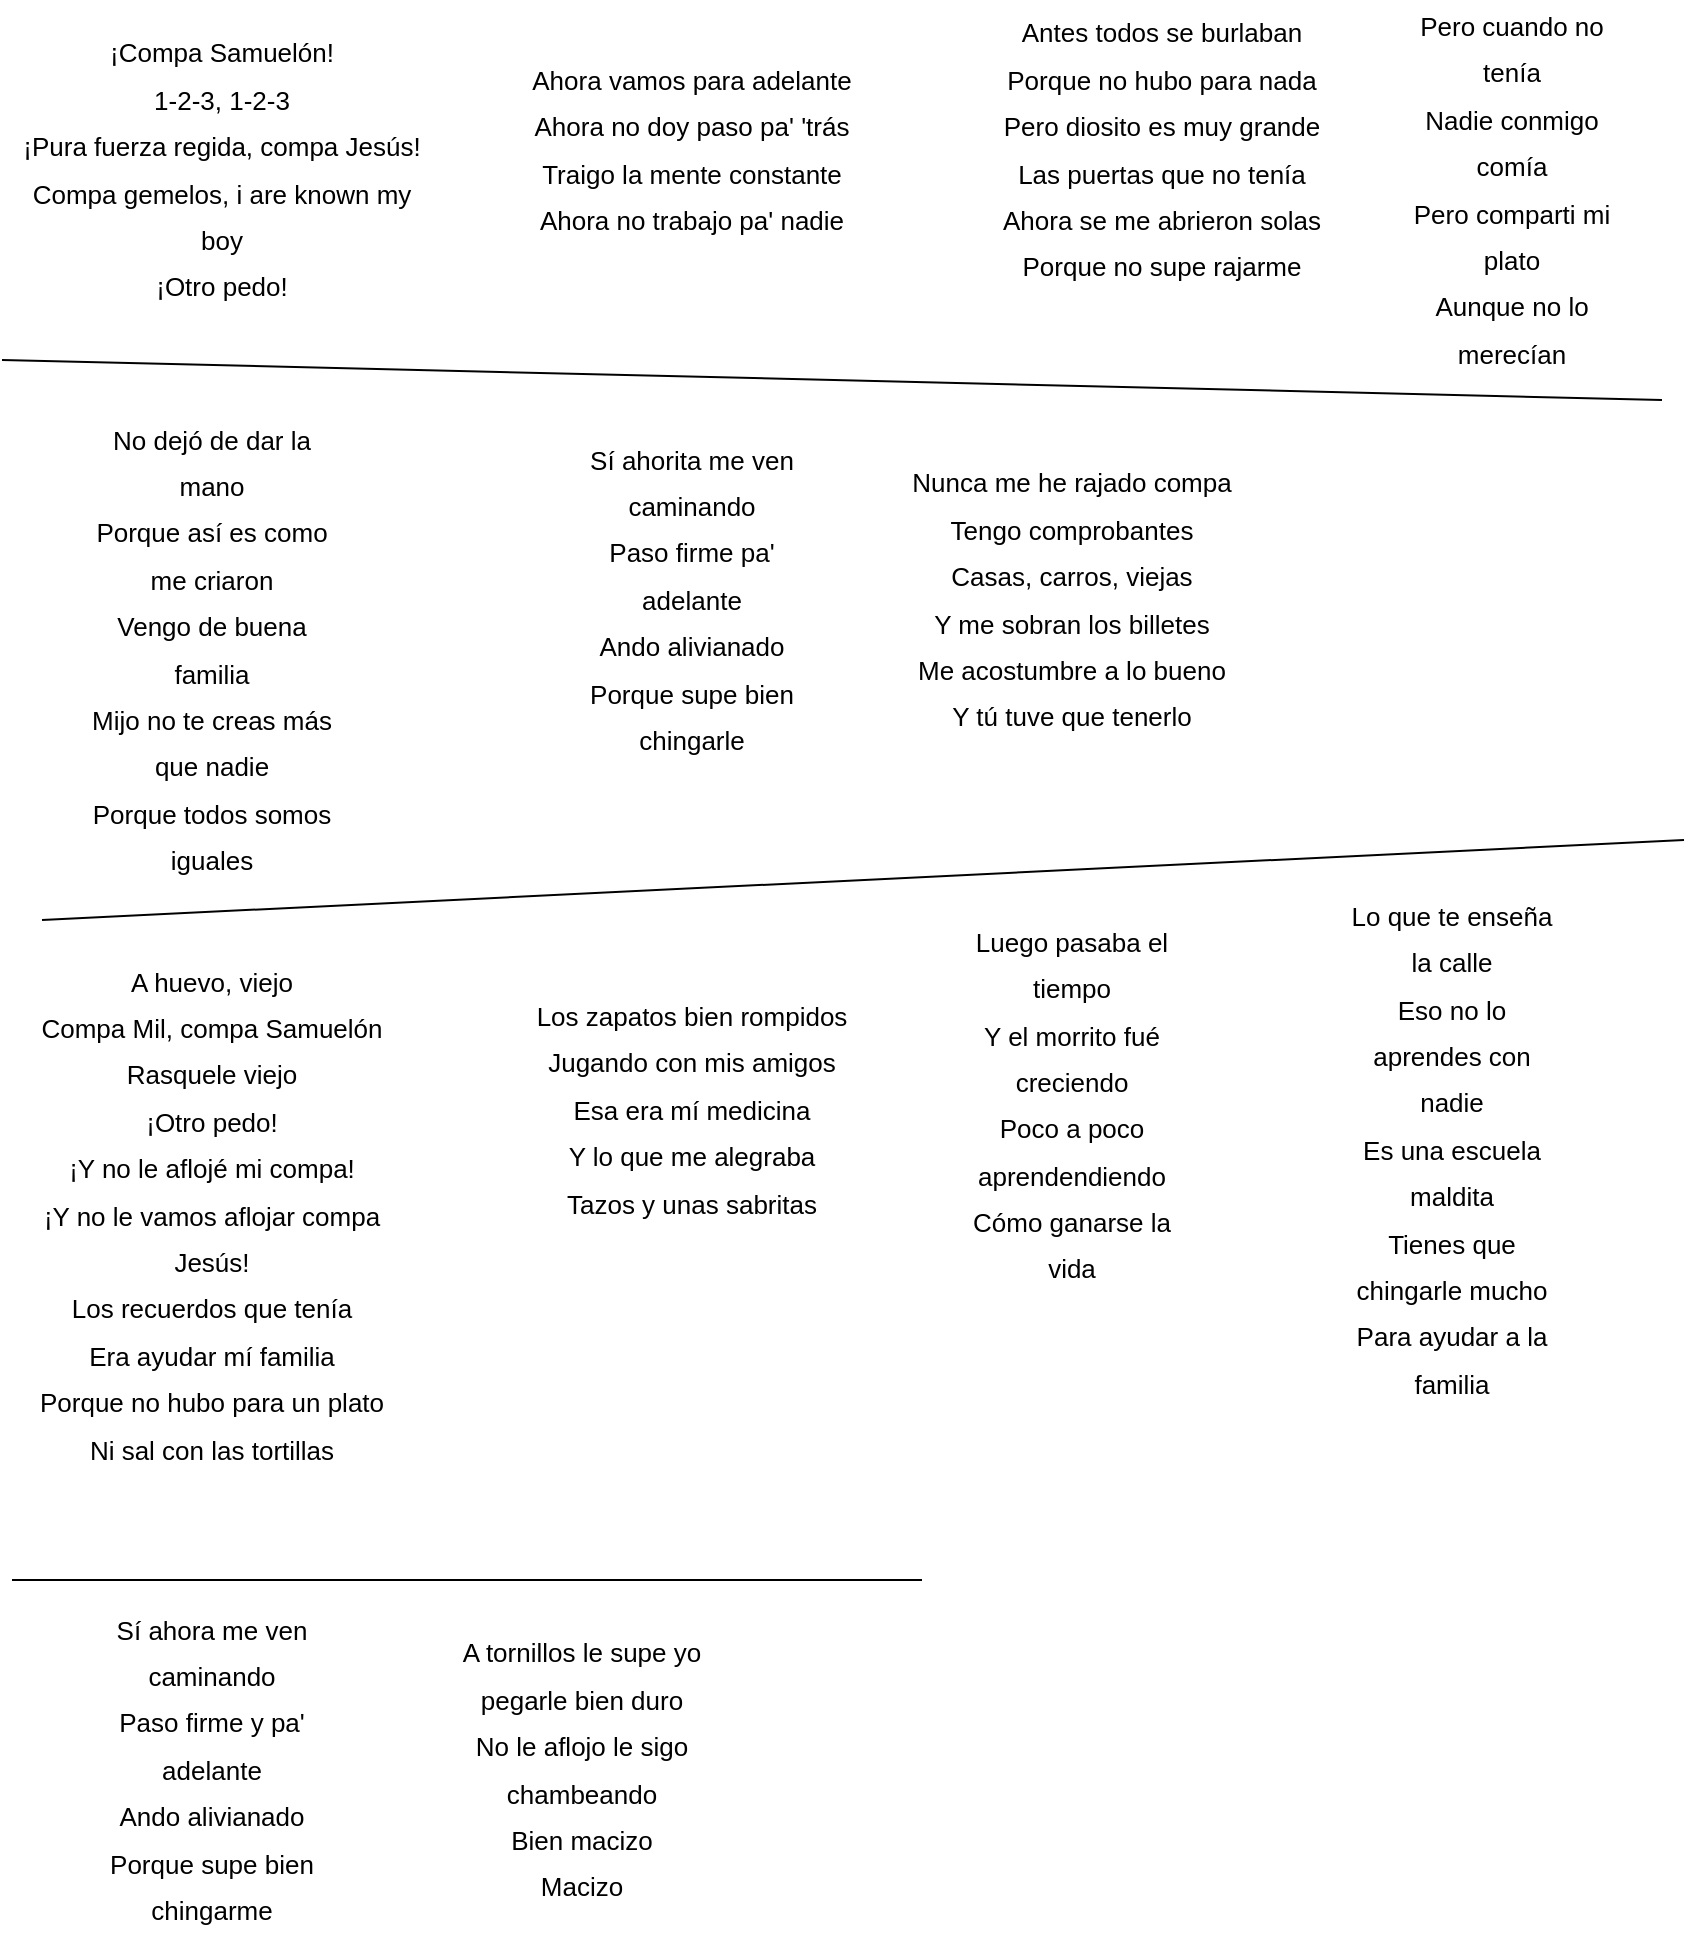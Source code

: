 <mxfile version="20.0.1" type="github">
  <diagram id="I2rP_LmeuCBiBPERJ0c1" name="Page-1">
    <mxGraphModel dx="754" dy="1581" grid="1" gridSize="10" guides="1" tooltips="1" connect="1" arrows="1" fold="1" page="1" pageScale="1" pageWidth="850" pageHeight="1100" math="0" shadow="0">
      <root>
        <mxCell id="0" />
        <mxCell id="1" parent="0" />
        <mxCell id="vRk48V976HWC19-EjkwC-1" value="&lt;p id=&quot;docs-internal-guid-84f52199-7fff-3bef-a2f3-da9d66dffe4d&quot; style=&quot;line-height: 1.8; margin-top: 0pt; margin-bottom: 0pt; font-size: 13px;&quot; dir=&quot;ltr&quot;&gt;&lt;span style=&quot;font-size: 13px; font-family: Arial; color: rgb(0, 0, 0); background-color: transparent; font-weight: 400; font-style: normal; font-variant: normal; text-decoration: none; vertical-align: baseline;&quot;&gt;¡Compa Samuelón!&lt;/span&gt;&lt;/p&gt;&lt;p style=&quot;line-height: 1.8; margin-top: 0pt; margin-bottom: 0pt; font-size: 13px;&quot; dir=&quot;ltr&quot;&gt;&lt;span style=&quot;font-size: 13px; font-family: Arial; color: rgb(0, 0, 0); background-color: transparent; font-weight: 400; font-style: normal; font-variant: normal; text-decoration: none; vertical-align: baseline;&quot;&gt;1-2-3, 1-2-3&lt;/span&gt;&lt;/p&gt;&lt;p style=&quot;line-height: 1.8; margin-top: 0pt; margin-bottom: 0pt; font-size: 13px;&quot; dir=&quot;ltr&quot;&gt;&lt;span style=&quot;font-size: 13px; font-family: Arial; color: rgb(0, 0, 0); background-color: transparent; font-weight: 400; font-style: normal; font-variant: normal; text-decoration: none; vertical-align: baseline;&quot;&gt;¡Pura fuerza regida, compa Jesús!&lt;/span&gt;&lt;/p&gt;&lt;p style=&quot;line-height: 1.8; margin-top: 0pt; margin-bottom: 0pt; font-size: 13px;&quot; dir=&quot;ltr&quot;&gt;&lt;span style=&quot;font-size: 13px; font-family: Arial; color: rgb(0, 0, 0); background-color: transparent; font-weight: 400; font-style: normal; font-variant: normal; text-decoration: none; vertical-align: baseline;&quot;&gt;Compa gemelos, i are known my boy&lt;/span&gt;&lt;/p&gt;&lt;p style=&quot;line-height: 1.8; margin-top: 0pt; margin-bottom: 0pt; font-size: 13px;&quot; dir=&quot;ltr&quot;&gt;&lt;span style=&quot;font-size: 13px; font-family: Arial; color: rgb(0, 0, 0); background-color: transparent; font-weight: 400; font-style: normal; font-variant: normal; text-decoration: none; vertical-align: baseline;&quot;&gt;¡Otro pedo!&lt;/span&gt;&lt;/p&gt;" style="text;html=1;strokeColor=none;fillColor=none;align=center;verticalAlign=middle;whiteSpace=wrap;rounded=0;fontSize=13;" vertex="1" parent="1">
          <mxGeometry x="5" y="-670" width="210" height="110" as="geometry" />
        </mxCell>
        <mxCell id="vRk48V976HWC19-EjkwC-2" value="&lt;p style=&quot;line-height: 1.8; margin-top: 0pt; margin-bottom: 0pt; font-size: 13px;&quot; dir=&quot;ltr&quot;&gt;&lt;font style=&quot;font-size: 13px;&quot;&gt;&lt;span style=&quot;font-size: 13px; font-family: Arial; color: rgb(0, 0, 0); background-color: transparent; font-weight: 400; font-style: normal; font-variant: normal; text-decoration: none; vertical-align: baseline;&quot;&gt;Ahora vamos para adelante&lt;/span&gt;&lt;/font&gt;&lt;/p&gt;&lt;p style=&quot;line-height: 1.8; margin-top: 0pt; margin-bottom: 0pt; font-size: 13px;&quot; dir=&quot;ltr&quot;&gt;&lt;font style=&quot;font-size: 13px;&quot;&gt;&lt;span style=&quot;font-size: 13px; font-family: Arial; color: rgb(0, 0, 0); background-color: transparent; font-weight: 400; font-style: normal; font-variant: normal; text-decoration: none; vertical-align: baseline;&quot;&gt;Ahora no doy paso pa&#39; &#39;trás&lt;/span&gt;&lt;/font&gt;&lt;/p&gt;&lt;p style=&quot;line-height: 1.8; margin-top: 0pt; margin-bottom: 0pt; font-size: 13px;&quot; dir=&quot;ltr&quot;&gt;&lt;font style=&quot;font-size: 13px;&quot;&gt;&lt;span style=&quot;font-size: 13px; font-family: Arial; color: rgb(0, 0, 0); background-color: transparent; font-weight: 400; font-style: normal; font-variant: normal; text-decoration: none; vertical-align: baseline;&quot;&gt;Traigo la mente constante&lt;/span&gt;&lt;/font&gt;&lt;/p&gt;&lt;p style=&quot;line-height: 1.8; margin-top: 0pt; margin-bottom: 0pt; font-size: 13px;&quot; dir=&quot;ltr&quot;&gt;&lt;font style=&quot;font-size: 13px;&quot;&gt;&lt;span style=&quot;font-size: 13px; font-family: Arial; color: rgb(0, 0, 0); background-color: transparent; font-weight: 400; font-style: normal; font-variant: normal; text-decoration: none; vertical-align: baseline;&quot;&gt;Ahora no trabajo pa&#39; nadie&lt;/span&gt;&lt;/font&gt;&lt;/p&gt;" style="text;html=1;strokeColor=none;fillColor=none;align=center;verticalAlign=middle;whiteSpace=wrap;rounded=0;fontSize=13;" vertex="1" parent="1">
          <mxGeometry x="240" y="-700" width="210" height="150" as="geometry" />
        </mxCell>
        <mxCell id="vRk48V976HWC19-EjkwC-3" value="&lt;p style=&quot;line-height: 1.8; margin-top: 0pt; margin-bottom: 0pt; font-size: 13px;&quot; dir=&quot;ltr&quot;&gt;&lt;span style=&quot;font-size: 13px; font-family: Arial; color: rgb(0, 0, 0); background-color: transparent; font-weight: 400; font-style: normal; font-variant: normal; text-decoration: none; vertical-align: baseline;&quot;&gt;Antes todos se burlaban&lt;/span&gt;&lt;/p&gt;&lt;p style=&quot;line-height: 1.8; margin-top: 0pt; margin-bottom: 0pt; font-size: 13px;&quot; dir=&quot;ltr&quot;&gt;&lt;span style=&quot;font-size: 13px; font-family: Arial; color: rgb(0, 0, 0); background-color: transparent; font-weight: 400; font-style: normal; font-variant: normal; text-decoration: none; vertical-align: baseline;&quot;&gt;Porque no hubo para nada&lt;/span&gt;&lt;/p&gt;&lt;p style=&quot;line-height: 1.8; margin-top: 0pt; margin-bottom: 0pt; font-size: 13px;&quot; dir=&quot;ltr&quot;&gt;&lt;span style=&quot;font-size: 13px; font-family: Arial; color: rgb(0, 0, 0); background-color: transparent; font-weight: 400; font-style: normal; font-variant: normal; text-decoration: none; vertical-align: baseline;&quot;&gt;Pero diosito es muy grande&lt;/span&gt;&lt;/p&gt;&lt;p style=&quot;line-height: 1.8; margin-top: 0pt; margin-bottom: 0pt; font-size: 13px;&quot; dir=&quot;ltr&quot;&gt;&lt;span style=&quot;font-size: 13px; font-family: Arial; color: rgb(0, 0, 0); background-color: transparent; font-weight: 400; font-style: normal; font-variant: normal; text-decoration: none; vertical-align: baseline;&quot;&gt;Las puertas que no tenía&lt;/span&gt;&lt;/p&gt;&lt;p style=&quot;line-height: 1.8; margin-top: 0pt; margin-bottom: 0pt; font-size: 13px;&quot; dir=&quot;ltr&quot;&gt;&lt;span style=&quot;font-size: 13px; font-family: Arial; color: rgb(0, 0, 0); background-color: transparent; font-weight: 400; font-style: normal; font-variant: normal; text-decoration: none; vertical-align: baseline;&quot;&gt;Ahora se me abrieron solas&lt;/span&gt;&lt;/p&gt;&lt;p style=&quot;line-height: 1.8; margin-top: 0pt; margin-bottom: 0pt; font-size: 13px;&quot; dir=&quot;ltr&quot;&gt;&lt;span style=&quot;font-size: 13px; font-family: Arial; color: rgb(0, 0, 0); background-color: transparent; font-weight: 400; font-style: normal; font-variant: normal; text-decoration: none; vertical-align: baseline;&quot;&gt;Porque no supe rajarme&lt;/span&gt;&lt;/p&gt;" style="text;html=1;strokeColor=none;fillColor=none;align=center;verticalAlign=middle;whiteSpace=wrap;rounded=0;fontSize=13;" vertex="1" parent="1">
          <mxGeometry x="480" y="-700" width="200" height="150" as="geometry" />
        </mxCell>
        <mxCell id="vRk48V976HWC19-EjkwC-4" value="&lt;p style=&quot;line-height: 1.8; margin-top: 0pt; margin-bottom: 0pt; font-size: 13px;&quot; dir=&quot;ltr&quot;&gt;&lt;span style=&quot;font-size: 13px; font-family: Arial; color: rgb(0, 0, 0); background-color: transparent; font-weight: 400; font-style: normal; font-variant: normal; text-decoration: none; vertical-align: baseline;&quot;&gt;Pero cuando no tenía&lt;/span&gt;&lt;/p&gt;&lt;p style=&quot;line-height: 1.8; margin-top: 0pt; margin-bottom: 0pt; font-size: 13px;&quot; dir=&quot;ltr&quot;&gt;&lt;span style=&quot;font-size: 13px; font-family: Arial; color: rgb(0, 0, 0); background-color: transparent; font-weight: 400; font-style: normal; font-variant: normal; text-decoration: none; vertical-align: baseline;&quot;&gt;Nadie conmigo comía&lt;/span&gt;&lt;/p&gt;&lt;p style=&quot;line-height: 1.8; margin-top: 0pt; margin-bottom: 0pt; font-size: 13px;&quot; dir=&quot;ltr&quot;&gt;&lt;span style=&quot;font-size: 13px; font-family: Arial; color: rgb(0, 0, 0); background-color: transparent; font-weight: 400; font-style: normal; font-variant: normal; text-decoration: none; vertical-align: baseline;&quot;&gt;Pero comparti mi plato&lt;/span&gt;&lt;/p&gt;&lt;p style=&quot;line-height: 1.8; margin-top: 0pt; margin-bottom: 0pt; font-size: 13px;&quot; dir=&quot;ltr&quot;&gt;&lt;span style=&quot;font-size: 13px; font-family: Arial; color: rgb(0, 0, 0); background-color: transparent; font-weight: 400; font-style: normal; font-variant: normal; text-decoration: none; vertical-align: baseline;&quot;&gt;Aunque no lo merecían&lt;/span&gt;&lt;/p&gt;" style="text;html=1;strokeColor=none;fillColor=none;align=center;verticalAlign=middle;whiteSpace=wrap;rounded=0;fontSize=13;" vertex="1" parent="1">
          <mxGeometry x="700" y="-650" width="110" height="90" as="geometry" />
        </mxCell>
        <mxCell id="vRk48V976HWC19-EjkwC-5" value="&lt;p style=&quot;line-height: 1.8; margin-top: 0pt; margin-bottom: 0pt; font-size: 13px;&quot; dir=&quot;ltr&quot;&gt;&lt;span style=&quot;font-size: 13px; font-family: Arial; color: rgb(0, 0, 0); background-color: transparent; font-weight: 400; font-style: normal; font-variant: normal; text-decoration: none; vertical-align: baseline;&quot;&gt;No dejó de dar la mano&lt;/span&gt;&lt;/p&gt;&lt;p style=&quot;line-height: 1.8; margin-top: 0pt; margin-bottom: 0pt; font-size: 13px;&quot; dir=&quot;ltr&quot;&gt;&lt;span style=&quot;font-size: 13px; font-family: Arial; color: rgb(0, 0, 0); background-color: transparent; font-weight: 400; font-style: normal; font-variant: normal; text-decoration: none; vertical-align: baseline;&quot;&gt;Porque así es como me criaron&lt;/span&gt;&lt;/p&gt;&lt;p style=&quot;line-height: 1.8; margin-top: 0pt; margin-bottom: 0pt; font-size: 13px;&quot; dir=&quot;ltr&quot;&gt;&lt;span style=&quot;font-size: 13px; font-family: Arial; color: rgb(0, 0, 0); background-color: transparent; font-weight: 400; font-style: normal; font-variant: normal; text-decoration: none; vertical-align: baseline;&quot;&gt;Vengo de buena familia&lt;/span&gt;&lt;/p&gt;&lt;p style=&quot;line-height: 1.8; margin-top: 0pt; margin-bottom: 0pt; font-size: 13px;&quot; dir=&quot;ltr&quot;&gt;&lt;span style=&quot;font-size: 13px; font-family: Arial; color: rgb(0, 0, 0); background-color: transparent; font-weight: 400; font-style: normal; font-variant: normal; text-decoration: none; vertical-align: baseline;&quot;&gt;Mijo no te creas más que nadie&lt;/span&gt;&lt;/p&gt;&lt;p style=&quot;line-height: 1.8; margin-top: 0pt; margin-bottom: 0pt; font-size: 13px;&quot; dir=&quot;ltr&quot;&gt;&lt;span style=&quot;font-size: 13px; font-family: Arial; color: rgb(0, 0, 0); background-color: transparent; font-weight: 400; font-style: normal; font-variant: normal; text-decoration: none; vertical-align: baseline;&quot;&gt;Porque todos somos iguales&lt;/span&gt;&lt;/p&gt;" style="text;html=1;strokeColor=none;fillColor=none;align=center;verticalAlign=middle;whiteSpace=wrap;rounded=0;fontSize=13;" vertex="1" parent="1">
          <mxGeometry x="40" y="-450" width="130" height="150" as="geometry" />
        </mxCell>
        <mxCell id="vRk48V976HWC19-EjkwC-6" value="&lt;p style=&quot;line-height: 1.8; margin-top: 0pt; margin-bottom: 0pt; font-size: 13px;&quot; dir=&quot;ltr&quot;&gt;&lt;span style=&quot;font-size: 13px; font-family: Arial; color: rgb(0, 0, 0); background-color: transparent; font-weight: 400; font-style: normal; font-variant: normal; text-decoration: none; vertical-align: baseline;&quot;&gt;Nunca me he rajado compa&lt;/span&gt;&lt;/p&gt;&lt;p style=&quot;line-height: 1.8; margin-top: 0pt; margin-bottom: 0pt; font-size: 13px;&quot; dir=&quot;ltr&quot;&gt;&lt;span style=&quot;font-size: 13px; font-family: Arial; color: rgb(0, 0, 0); background-color: transparent; font-weight: 400; font-style: normal; font-variant: normal; text-decoration: none; vertical-align: baseline;&quot;&gt;Tengo comprobantes&lt;/span&gt;&lt;/p&gt;&lt;p style=&quot;line-height: 1.8; margin-top: 0pt; margin-bottom: 0pt; font-size: 13px;&quot; dir=&quot;ltr&quot;&gt;&lt;span style=&quot;font-size: 13px; font-family: Arial; color: rgb(0, 0, 0); background-color: transparent; font-weight: 400; font-style: normal; font-variant: normal; text-decoration: none; vertical-align: baseline;&quot;&gt;Casas, carros, viejas&lt;/span&gt;&lt;/p&gt;&lt;p style=&quot;line-height: 1.8; margin-top: 0pt; margin-bottom: 0pt; font-size: 13px;&quot; dir=&quot;ltr&quot;&gt;&lt;span style=&quot;font-size: 13px; font-family: Arial; color: rgb(0, 0, 0); background-color: transparent; font-weight: 400; font-style: normal; font-variant: normal; text-decoration: none; vertical-align: baseline;&quot;&gt;Y me sobran los billetes&lt;/span&gt;&lt;/p&gt;&lt;p style=&quot;line-height: 1.8; margin-top: 0pt; margin-bottom: 0pt; font-size: 13px;&quot; dir=&quot;ltr&quot;&gt;&lt;span style=&quot;font-size: 13px; font-family: Arial; color: rgb(0, 0, 0); background-color: transparent; font-weight: 400; font-style: normal; font-variant: normal; text-decoration: none; vertical-align: baseline;&quot;&gt;Me acostumbre a lo bueno&lt;/span&gt;&lt;/p&gt;&lt;p style=&quot;line-height: 1.8; margin-top: 0pt; margin-bottom: 0pt; font-size: 13px;&quot; dir=&quot;ltr&quot;&gt;&lt;span style=&quot;font-size: 13px; font-family: Arial; color: rgb(0, 0, 0); background-color: transparent; font-weight: 400; font-style: normal; font-variant: normal; text-decoration: none; vertical-align: baseline;&quot;&gt;Y tú tuve que tenerlo&lt;/span&gt;&lt;/p&gt;" style="text;html=1;strokeColor=none;fillColor=none;align=center;verticalAlign=middle;whiteSpace=wrap;rounded=0;fontSize=13;" vertex="1" parent="1">
          <mxGeometry x="450" y="-490" width="170" height="180" as="geometry" />
        </mxCell>
        <mxCell id="vRk48V976HWC19-EjkwC-7" value="&lt;p style=&quot;line-height: 1.8; margin-top: 0pt; margin-bottom: 0pt; font-size: 13px;&quot; dir=&quot;ltr&quot;&gt;&lt;span style=&quot;font-size: 13px; font-family: Arial; color: rgb(0, 0, 0); background-color: transparent; font-weight: 400; font-style: normal; font-variant: normal; text-decoration: none; vertical-align: baseline;&quot;&gt;Sí ahorita me ven caminando&lt;/span&gt;&lt;/p&gt;&lt;p style=&quot;line-height: 1.8; margin-top: 0pt; margin-bottom: 0pt; font-size: 13px;&quot; dir=&quot;ltr&quot;&gt;&lt;span style=&quot;font-size: 13px; font-family: Arial; color: rgb(0, 0, 0); background-color: transparent; font-weight: 400; font-style: normal; font-variant: normal; text-decoration: none; vertical-align: baseline;&quot;&gt;Paso firme pa&#39; adelante&lt;/span&gt;&lt;/p&gt;&lt;p style=&quot;line-height: 1.8; margin-top: 0pt; margin-bottom: 0pt; font-size: 13px;&quot; dir=&quot;ltr&quot;&gt;&lt;span style=&quot;font-size: 13px; font-family: Arial; color: rgb(0, 0, 0); background-color: transparent; font-weight: 400; font-style: normal; font-variant: normal; text-decoration: none; vertical-align: baseline;&quot;&gt;Ando alivianado&lt;/span&gt;&lt;/p&gt;&lt;p style=&quot;line-height: 1.8; margin-top: 0pt; margin-bottom: 0pt; font-size: 13px;&quot; dir=&quot;ltr&quot;&gt;&lt;span style=&quot;font-size: 13px; font-family: Arial; color: rgb(0, 0, 0); background-color: transparent; font-weight: 400; font-style: normal; font-variant: normal; text-decoration: none; vertical-align: baseline;&quot;&gt;Porque supe bien chingarle&lt;/span&gt;&lt;/p&gt;" style="text;html=1;strokeColor=none;fillColor=none;align=center;verticalAlign=middle;whiteSpace=wrap;rounded=0;fontSize=13;" vertex="1" parent="1">
          <mxGeometry x="280" y="-470" width="130" height="140" as="geometry" />
        </mxCell>
        <mxCell id="vRk48V976HWC19-EjkwC-8" value="&lt;br style=&quot;font-size: 13px;&quot;&gt;&lt;p style=&quot;line-height: 1.8; margin-top: 0pt; margin-bottom: 0pt; font-size: 13px;&quot; dir=&quot;ltr&quot;&gt;&lt;span style=&quot;font-size: 13px; font-family: Arial; color: rgb(0, 0, 0); background-color: transparent; font-weight: 400; font-style: normal; font-variant: normal; text-decoration: none; vertical-align: baseline;&quot;&gt;A huevo, viejo&lt;/span&gt;&lt;/p&gt;&lt;p style=&quot;line-height: 1.8; margin-top: 0pt; margin-bottom: 0pt; font-size: 13px;&quot; dir=&quot;ltr&quot;&gt;&lt;span style=&quot;font-size: 13px; font-family: Arial; color: rgb(0, 0, 0); background-color: transparent; font-weight: 400; font-style: normal; font-variant: normal; text-decoration: none; vertical-align: baseline;&quot;&gt;Compa Mil, compa Samuelón&lt;/span&gt;&lt;/p&gt;&lt;p style=&quot;line-height: 1.8; margin-top: 0pt; margin-bottom: 0pt; font-size: 13px;&quot; dir=&quot;ltr&quot;&gt;&lt;span style=&quot;font-size: 13px; font-family: Arial; color: rgb(0, 0, 0); background-color: transparent; font-weight: 400; font-style: normal; font-variant: normal; text-decoration: none; vertical-align: baseline;&quot;&gt;Rasquele viejo&lt;/span&gt;&lt;/p&gt;&lt;p style=&quot;line-height: 1.8; margin-top: 0pt; margin-bottom: 0pt; font-size: 13px;&quot; dir=&quot;ltr&quot;&gt;&lt;span style=&quot;font-size: 13px; font-family: Arial; color: rgb(0, 0, 0); background-color: transparent; font-weight: 400; font-style: normal; font-variant: normal; text-decoration: none; vertical-align: baseline;&quot;&gt;¡Otro pedo!&lt;/span&gt;&lt;/p&gt;&lt;p style=&quot;line-height: 1.8; margin-top: 0pt; margin-bottom: 0pt; font-size: 13px;&quot; dir=&quot;ltr&quot;&gt;&lt;span style=&quot;font-size: 13px; font-family: Arial; color: rgb(0, 0, 0); background-color: transparent; font-weight: 400; font-style: normal; font-variant: normal; text-decoration: none; vertical-align: baseline;&quot;&gt;¡Y no le aflojé mi compa!&lt;/span&gt;&lt;/p&gt;&lt;p style=&quot;line-height: 1.8; margin-top: 0pt; margin-bottom: 0pt; font-size: 13px;&quot; dir=&quot;ltr&quot;&gt;&lt;span style=&quot;font-size: 13px; font-family: Arial; color: rgb(0, 0, 0); background-color: transparent; font-weight: 400; font-style: normal; font-variant: normal; text-decoration: none; vertical-align: baseline;&quot;&gt;¡Y no le vamos aflojar compa Jesús!&lt;/span&gt;&lt;/p&gt;&lt;p style=&quot;line-height: 1.8; margin-top: 0pt; margin-bottom: 0pt; font-size: 13px;&quot; dir=&quot;ltr&quot;&gt;&lt;span style=&quot;font-size: 13px; font-family: Arial; color: rgb(0, 0, 0); background-color: transparent; font-weight: 400; font-style: normal; font-variant: normal; text-decoration: none; vertical-align: baseline;&quot;&gt;Los recuerdos que tenía&lt;/span&gt;&lt;/p&gt;&lt;p style=&quot;line-height: 1.8; margin-top: 0pt; margin-bottom: 0pt; font-size: 13px;&quot; dir=&quot;ltr&quot;&gt;&lt;span style=&quot;font-size: 13px; font-family: Arial; color: rgb(0, 0, 0); background-color: transparent; font-weight: 400; font-style: normal; font-variant: normal; text-decoration: none; vertical-align: baseline;&quot;&gt;Era ayudar mí familia&lt;/span&gt;&lt;/p&gt;&lt;p style=&quot;line-height: 1.8; margin-top: 0pt; margin-bottom: 0pt; font-size: 13px;&quot; dir=&quot;ltr&quot;&gt;&lt;span style=&quot;font-size: 13px; font-family: Arial; color: rgb(0, 0, 0); background-color: transparent; font-weight: 400; font-style: normal; font-variant: normal; text-decoration: none; vertical-align: baseline;&quot;&gt;Porque no hubo para un plato&lt;/span&gt;&lt;/p&gt;&lt;p style=&quot;line-height: 1.8; margin-top: 0pt; margin-bottom: 0pt; font-size: 13px;&quot; dir=&quot;ltr&quot;&gt;&lt;span style=&quot;font-size: 13px; font-family: Arial; color: rgb(0, 0, 0); background-color: transparent; font-weight: 400; font-style: normal; font-variant: normal; text-decoration: none; vertical-align: baseline;&quot;&gt;Ni sal con las tortillas&lt;/span&gt;&lt;/p&gt;" style="text;html=1;strokeColor=none;fillColor=none;align=center;verticalAlign=middle;whiteSpace=wrap;rounded=0;fontSize=13;" vertex="1" parent="1">
          <mxGeometry x="5" y="-230" width="200" height="260" as="geometry" />
        </mxCell>
        <mxCell id="vRk48V976HWC19-EjkwC-9" value="&lt;p style=&quot;line-height: 1.8; margin-top: 0pt; margin-bottom: 0pt; font-size: 13px;&quot; dir=&quot;ltr&quot;&gt;&lt;span style=&quot;font-size: 13px; font-family: Arial; color: rgb(0, 0, 0); background-color: transparent; font-weight: 400; font-style: normal; font-variant: normal; text-decoration: none; vertical-align: baseline;&quot;&gt;Los zapatos bien rompidos&lt;/span&gt;&lt;/p&gt;&lt;p style=&quot;line-height: 1.8; margin-top: 0pt; margin-bottom: 0pt; font-size: 13px;&quot; dir=&quot;ltr&quot;&gt;&lt;span style=&quot;font-size: 13px; font-family: Arial; color: rgb(0, 0, 0); background-color: transparent; font-weight: 400; font-style: normal; font-variant: normal; text-decoration: none; vertical-align: baseline;&quot;&gt;Jugando con mis amigos&lt;/span&gt;&lt;/p&gt;&lt;p style=&quot;line-height: 1.8; margin-top: 0pt; margin-bottom: 0pt; font-size: 13px;&quot; dir=&quot;ltr&quot;&gt;&lt;span style=&quot;font-size: 13px; font-family: Arial; color: rgb(0, 0, 0); background-color: transparent; font-weight: 400; font-style: normal; font-variant: normal; text-decoration: none; vertical-align: baseline;&quot;&gt;Esa era mí medicina&lt;/span&gt;&lt;/p&gt;&lt;p style=&quot;line-height: 1.8; margin-top: 0pt; margin-bottom: 0pt; font-size: 13px;&quot; dir=&quot;ltr&quot;&gt;&lt;span style=&quot;font-size: 13px; font-family: Arial; color: rgb(0, 0, 0); background-color: transparent; font-weight: 400; font-style: normal; font-variant: normal; text-decoration: none; vertical-align: baseline;&quot;&gt;Y lo que me alegraba&lt;/span&gt;&lt;/p&gt;&lt;p style=&quot;line-height: 1.8; margin-top: 0pt; margin-bottom: 0pt; font-size: 13px;&quot; dir=&quot;ltr&quot;&gt;&lt;span style=&quot;font-size: 13px; font-family: Arial; color: rgb(0, 0, 0); background-color: transparent; font-weight: 400; font-style: normal; font-variant: normal; text-decoration: none; vertical-align: baseline;&quot;&gt;Tazos y unas sabritas&lt;/span&gt;&lt;/p&gt;" style="text;html=1;strokeColor=none;fillColor=none;align=center;verticalAlign=middle;whiteSpace=wrap;rounded=0;fontSize=13;" vertex="1" parent="1">
          <mxGeometry x="260" y="-220" width="170" height="150" as="geometry" />
        </mxCell>
        <mxCell id="vRk48V976HWC19-EjkwC-10" value="&lt;br style=&quot;font-size: 13px;&quot;&gt;&lt;p style=&quot;line-height: 1.8; margin-top: 0pt; margin-bottom: 0pt; font-size: 13px;&quot; dir=&quot;ltr&quot;&gt;&lt;span style=&quot;font-size: 13px; font-family: Arial; color: rgb(0, 0, 0); background-color: transparent; font-weight: 400; font-style: normal; font-variant: normal; text-decoration: none; vertical-align: baseline;&quot;&gt;Luego pasaba el tiempo&lt;/span&gt;&lt;/p&gt;&lt;p style=&quot;line-height: 1.8; margin-top: 0pt; margin-bottom: 0pt; font-size: 13px;&quot; dir=&quot;ltr&quot;&gt;&lt;span style=&quot;font-size: 13px; font-family: Arial; color: rgb(0, 0, 0); background-color: transparent; font-weight: 400; font-style: normal; font-variant: normal; text-decoration: none; vertical-align: baseline;&quot;&gt;Y el morrito fué creciendo&lt;/span&gt;&lt;/p&gt;&lt;p style=&quot;line-height: 1.8; margin-top: 0pt; margin-bottom: 0pt; font-size: 13px;&quot; dir=&quot;ltr&quot;&gt;&lt;span style=&quot;font-size: 13px; font-family: Arial; color: rgb(0, 0, 0); background-color: transparent; font-weight: 400; font-style: normal; font-variant: normal; text-decoration: none; vertical-align: baseline;&quot;&gt;Poco a poco aprendendiendo&lt;/span&gt;&lt;/p&gt;&lt;p style=&quot;line-height: 1.8; margin-top: 0pt; margin-bottom: 0pt; font-size: 13px;&quot; dir=&quot;ltr&quot;&gt;&lt;span style=&quot;font-size: 13px; font-family: Arial; color: rgb(0, 0, 0); background-color: transparent; font-weight: 400; font-style: normal; font-variant: normal; text-decoration: none; vertical-align: baseline;&quot;&gt;Cómo ganarse la vida&lt;/span&gt;&lt;/p&gt;" style="text;html=1;strokeColor=none;fillColor=none;align=center;verticalAlign=middle;whiteSpace=wrap;rounded=0;fontSize=13;" vertex="1" parent="1">
          <mxGeometry x="475" y="-230" width="120" height="150" as="geometry" />
        </mxCell>
        <mxCell id="vRk48V976HWC19-EjkwC-13" value="&lt;p style=&quot;line-height: 1.8; margin-top: 0pt; margin-bottom: 0pt; font-size: 13px;&quot; dir=&quot;ltr&quot;&gt;&lt;span style=&quot;font-size: 13px; font-family: Arial; color: rgb(0, 0, 0); background-color: transparent; font-weight: 400; font-style: normal; font-variant: normal; text-decoration: none; vertical-align: baseline;&quot;&gt;Lo que te enseña la calle&lt;/span&gt;&lt;/p&gt;&lt;p style=&quot;line-height: 1.8; margin-top: 0pt; margin-bottom: 0pt; font-size: 13px;&quot; dir=&quot;ltr&quot;&gt;&lt;span style=&quot;font-size: 13px; font-family: Arial; color: rgb(0, 0, 0); background-color: transparent; font-weight: 400; font-style: normal; font-variant: normal; text-decoration: none; vertical-align: baseline;&quot;&gt;Eso no lo aprendes con nadie&lt;/span&gt;&lt;/p&gt;&lt;p style=&quot;line-height: 1.8; margin-top: 0pt; margin-bottom: 0pt; font-size: 13px;&quot; dir=&quot;ltr&quot;&gt;&lt;span style=&quot;font-size: 13px; font-family: Arial; color: rgb(0, 0, 0); background-color: transparent; font-weight: 400; font-style: normal; font-variant: normal; text-decoration: none; vertical-align: baseline;&quot;&gt;Es una escuela maldita&lt;/span&gt;&lt;/p&gt;&lt;p style=&quot;line-height: 1.8; margin-top: 0pt; margin-bottom: 0pt; font-size: 13px;&quot; dir=&quot;ltr&quot;&gt;&lt;span style=&quot;font-size: 13px; font-family: Arial; color: rgb(0, 0, 0); background-color: transparent; font-weight: 400; font-style: normal; font-variant: normal; text-decoration: none; vertical-align: baseline;&quot;&gt;Tienes que chingarle mucho&lt;/span&gt;&lt;/p&gt;&lt;p style=&quot;line-height: 1.8; margin-top: 0pt; margin-bottom: 0pt; font-size: 13px;&quot; dir=&quot;ltr&quot;&gt;&lt;span style=&quot;font-size: 13px; font-family: Arial; color: rgb(0, 0, 0); background-color: transparent; font-weight: 400; font-style: normal; font-variant: normal; text-decoration: none; vertical-align: baseline;&quot;&gt;Para ayudar a la familia&lt;/span&gt;&lt;/p&gt;" style="text;html=1;strokeColor=none;fillColor=none;align=center;verticalAlign=middle;whiteSpace=wrap;rounded=0;fontSize=13;" vertex="1" parent="1">
          <mxGeometry x="670" y="-220" width="110" height="190" as="geometry" />
        </mxCell>
        <mxCell id="vRk48V976HWC19-EjkwC-14" value="&lt;p style=&quot;line-height: 1.8; margin-top: 0pt; margin-bottom: 0pt; font-size: 13px;&quot; dir=&quot;ltr&quot;&gt;&lt;span style=&quot;font-size: 13px; font-family: Arial; color: rgb(0, 0, 0); background-color: transparent; font-weight: 400; font-style: normal; font-variant: normal; text-decoration: none; vertical-align: baseline;&quot;&gt;Sí ahora me ven caminando&lt;/span&gt;&lt;/p&gt;&lt;p style=&quot;line-height: 1.8; margin-top: 0pt; margin-bottom: 0pt; font-size: 13px;&quot; dir=&quot;ltr&quot;&gt;&lt;span style=&quot;font-size: 13px; font-family: Arial; color: rgb(0, 0, 0); background-color: transparent; font-weight: 400; font-style: normal; font-variant: normal; text-decoration: none; vertical-align: baseline;&quot;&gt;Paso firme y pa&#39; adelante&lt;/span&gt;&lt;/p&gt;&lt;p style=&quot;line-height: 1.8; margin-top: 0pt; margin-bottom: 0pt; font-size: 13px;&quot; dir=&quot;ltr&quot;&gt;&lt;span style=&quot;font-size: 13px; font-family: Arial; color: rgb(0, 0, 0); background-color: transparent; font-weight: 400; font-style: normal; font-variant: normal; text-decoration: none; vertical-align: baseline;&quot;&gt;Ando alivianado&lt;/span&gt;&lt;/p&gt;&lt;p style=&quot;line-height: 1.8; margin-top: 0pt; margin-bottom: 0pt; font-size: 13px;&quot; dir=&quot;ltr&quot;&gt;&lt;span style=&quot;font-size: 13px; font-family: Arial; color: rgb(0, 0, 0); background-color: transparent; font-weight: 400; font-style: normal; font-variant: normal; text-decoration: none; vertical-align: baseline;&quot;&gt;Porque supe bien chingarme&lt;/span&gt;&lt;/p&gt;" style="text;html=1;strokeColor=none;fillColor=none;align=center;verticalAlign=middle;whiteSpace=wrap;rounded=0;fontSize=13;" vertex="1" parent="1">
          <mxGeometry x="45" y="140" width="120" height="90" as="geometry" />
        </mxCell>
        <mxCell id="vRk48V976HWC19-EjkwC-16" value="&lt;p style=&quot;line-height: 1.8; margin-top: 0pt; margin-bottom: 0pt; font-size: 13px;&quot; dir=&quot;ltr&quot;&gt;&lt;span style=&quot;font-size: 13px; font-family: Arial; color: rgb(0, 0, 0); background-color: transparent; font-weight: 400; font-style: normal; font-variant: normal; text-decoration: none; vertical-align: baseline;&quot;&gt;A tornillos le supe yo pegarle bien duro&lt;/span&gt;&lt;/p&gt;&lt;p style=&quot;line-height: 1.8; margin-top: 0pt; margin-bottom: 0pt; font-size: 13px;&quot; dir=&quot;ltr&quot;&gt;&lt;span style=&quot;font-size: 13px; font-family: Arial; color: rgb(0, 0, 0); background-color: transparent; font-weight: 400; font-style: normal; font-variant: normal; text-decoration: none; vertical-align: baseline;&quot;&gt;No le aflojo le sigo chambeando&lt;/span&gt;&lt;/p&gt;&lt;p style=&quot;line-height: 1.8; margin-top: 0pt; margin-bottom: 0pt; font-size: 13px;&quot; dir=&quot;ltr&quot;&gt;&lt;span style=&quot;font-size: 13px; font-family: Arial; color: rgb(0, 0, 0); background-color: transparent; font-weight: 400; font-style: normal; font-variant: normal; text-decoration: none; vertical-align: baseline;&quot;&gt;Bien macizo&lt;/span&gt;&lt;/p&gt;&lt;p style=&quot;line-height: 1.8; margin-top: 0pt; margin-bottom: 0pt; font-size: 13px;&quot; dir=&quot;ltr&quot;&gt;&lt;span style=&quot;font-size: 13px; font-family: Arial; color: rgb(0, 0, 0); background-color: transparent; font-weight: 400; font-style: normal; font-variant: normal; text-decoration: none; vertical-align: baseline;&quot;&gt;Macizo&lt;/span&gt;&lt;/p&gt;" style="text;html=1;strokeColor=none;fillColor=none;align=center;verticalAlign=middle;whiteSpace=wrap;rounded=0;fontSize=13;" vertex="1" parent="1">
          <mxGeometry x="220" y="115" width="140" height="140" as="geometry" />
        </mxCell>
        <mxCell id="vRk48V976HWC19-EjkwC-17" value="" style="endArrow=none;html=1;rounded=0;fontSize=13;" edge="1" parent="1">
          <mxGeometry width="50" height="50" relative="1" as="geometry">
            <mxPoint x="20" y="-240" as="sourcePoint" />
            <mxPoint x="841" y="-280" as="targetPoint" />
          </mxGeometry>
        </mxCell>
        <mxCell id="vRk48V976HWC19-EjkwC-18" value="" style="endArrow=none;html=1;rounded=0;fontSize=13;" edge="1" parent="1">
          <mxGeometry width="50" height="50" relative="1" as="geometry">
            <mxPoint y="-520" as="sourcePoint" />
            <mxPoint x="830" y="-500" as="targetPoint" />
          </mxGeometry>
        </mxCell>
        <mxCell id="vRk48V976HWC19-EjkwC-19" value="" style="endArrow=none;html=1;rounded=0;fontSize=13;" edge="1" parent="1">
          <mxGeometry width="50" height="50" relative="1" as="geometry">
            <mxPoint x="5" y="90" as="sourcePoint" />
            <mxPoint x="460" y="90" as="targetPoint" />
          </mxGeometry>
        </mxCell>
      </root>
    </mxGraphModel>
  </diagram>
</mxfile>
